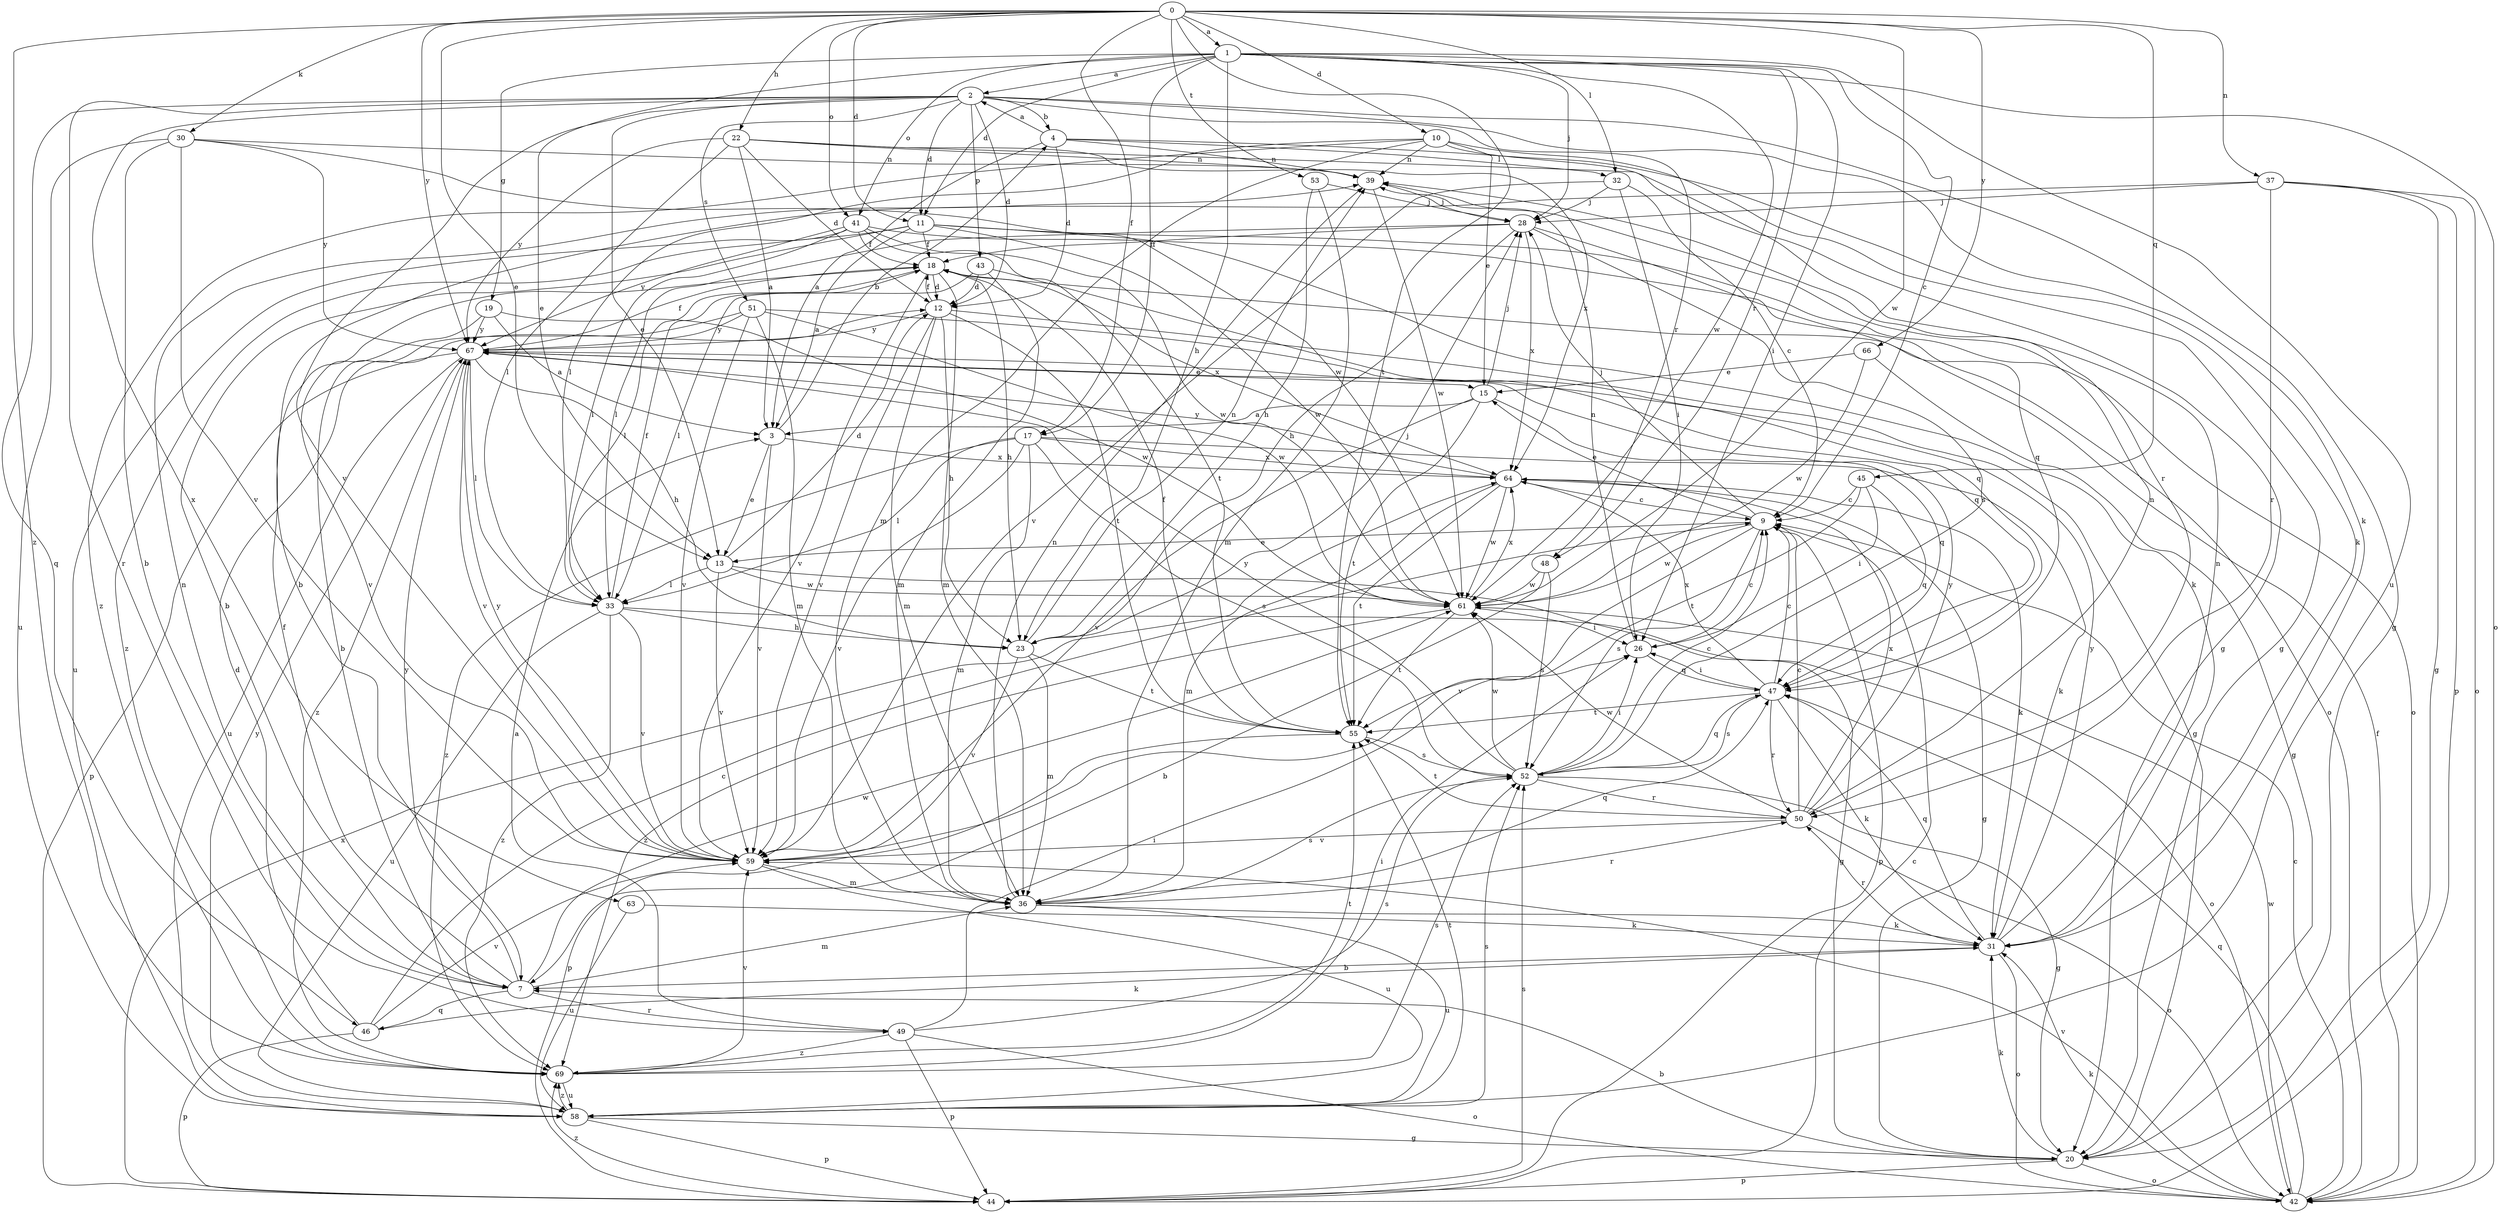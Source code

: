 strict digraph  {
0;
1;
2;
3;
4;
7;
9;
10;
11;
12;
13;
15;
17;
18;
19;
20;
22;
23;
26;
28;
30;
31;
32;
33;
36;
37;
39;
41;
42;
43;
44;
45;
46;
47;
48;
49;
50;
51;
52;
53;
55;
58;
59;
61;
63;
64;
66;
67;
69;
0 -> 1  [label=a];
0 -> 10  [label=d];
0 -> 11  [label=d];
0 -> 13  [label=e];
0 -> 17  [label=f];
0 -> 22  [label=h];
0 -> 30  [label=k];
0 -> 32  [label=l];
0 -> 37  [label=n];
0 -> 41  [label=o];
0 -> 45  [label=q];
0 -> 53  [label=t];
0 -> 55  [label=t];
0 -> 61  [label=w];
0 -> 66  [label=y];
0 -> 67  [label=y];
0 -> 69  [label=z];
1 -> 2  [label=a];
1 -> 9  [label=c];
1 -> 11  [label=d];
1 -> 13  [label=e];
1 -> 17  [label=f];
1 -> 19  [label=g];
1 -> 23  [label=h];
1 -> 26  [label=i];
1 -> 28  [label=j];
1 -> 41  [label=o];
1 -> 42  [label=o];
1 -> 48  [label=r];
1 -> 58  [label=u];
1 -> 61  [label=w];
2 -> 4  [label=b];
2 -> 11  [label=d];
2 -> 12  [label=d];
2 -> 13  [label=e];
2 -> 20  [label=g];
2 -> 31  [label=k];
2 -> 43  [label=p];
2 -> 46  [label=q];
2 -> 48  [label=r];
2 -> 49  [label=r];
2 -> 51  [label=s];
2 -> 59  [label=v];
2 -> 63  [label=x];
3 -> 4  [label=b];
3 -> 13  [label=e];
3 -> 59  [label=v];
3 -> 64  [label=x];
4 -> 2  [label=a];
4 -> 3  [label=a];
4 -> 12  [label=d];
4 -> 31  [label=k];
4 -> 32  [label=l];
4 -> 39  [label=n];
7 -> 18  [label=f];
7 -> 36  [label=m];
7 -> 39  [label=n];
7 -> 46  [label=q];
7 -> 49  [label=r];
7 -> 61  [label=w];
7 -> 67  [label=y];
9 -> 13  [label=e];
9 -> 15  [label=e];
9 -> 28  [label=j];
9 -> 44  [label=p];
9 -> 52  [label=s];
9 -> 59  [label=v];
9 -> 61  [label=w];
10 -> 15  [label=e];
10 -> 20  [label=g];
10 -> 33  [label=l];
10 -> 36  [label=m];
10 -> 39  [label=n];
10 -> 50  [label=r];
10 -> 69  [label=z];
11 -> 3  [label=a];
11 -> 7  [label=b];
11 -> 18  [label=f];
11 -> 31  [label=k];
11 -> 42  [label=o];
11 -> 61  [label=w];
11 -> 69  [label=z];
12 -> 18  [label=f];
12 -> 20  [label=g];
12 -> 23  [label=h];
12 -> 36  [label=m];
12 -> 55  [label=t];
12 -> 59  [label=v];
12 -> 67  [label=y];
13 -> 12  [label=d];
13 -> 20  [label=g];
13 -> 33  [label=l];
13 -> 59  [label=v];
13 -> 61  [label=w];
15 -> 3  [label=a];
15 -> 28  [label=j];
15 -> 47  [label=q];
15 -> 55  [label=t];
15 -> 59  [label=v];
17 -> 31  [label=k];
17 -> 33  [label=l];
17 -> 36  [label=m];
17 -> 52  [label=s];
17 -> 59  [label=v];
17 -> 64  [label=x];
17 -> 69  [label=z];
18 -> 12  [label=d];
18 -> 23  [label=h];
18 -> 33  [label=l];
18 -> 36  [label=m];
18 -> 59  [label=v];
18 -> 64  [label=x];
19 -> 3  [label=a];
19 -> 59  [label=v];
19 -> 61  [label=w];
19 -> 67  [label=y];
20 -> 7  [label=b];
20 -> 31  [label=k];
20 -> 42  [label=o];
20 -> 44  [label=p];
22 -> 3  [label=a];
22 -> 12  [label=d];
22 -> 20  [label=g];
22 -> 33  [label=l];
22 -> 39  [label=n];
22 -> 64  [label=x];
22 -> 67  [label=y];
23 -> 28  [label=j];
23 -> 36  [label=m];
23 -> 39  [label=n];
23 -> 55  [label=t];
23 -> 59  [label=v];
26 -> 9  [label=c];
26 -> 39  [label=n];
26 -> 47  [label=q];
28 -> 18  [label=f];
28 -> 23  [label=h];
28 -> 33  [label=l];
28 -> 47  [label=q];
28 -> 52  [label=s];
28 -> 64  [label=x];
30 -> 7  [label=b];
30 -> 39  [label=n];
30 -> 58  [label=u];
30 -> 59  [label=v];
30 -> 61  [label=w];
30 -> 67  [label=y];
31 -> 7  [label=b];
31 -> 39  [label=n];
31 -> 42  [label=o];
31 -> 47  [label=q];
31 -> 50  [label=r];
31 -> 67  [label=y];
32 -> 9  [label=c];
32 -> 26  [label=i];
32 -> 28  [label=j];
32 -> 59  [label=v];
33 -> 18  [label=f];
33 -> 23  [label=h];
33 -> 42  [label=o];
33 -> 58  [label=u];
33 -> 59  [label=v];
33 -> 69  [label=z];
36 -> 31  [label=k];
36 -> 39  [label=n];
36 -> 47  [label=q];
36 -> 50  [label=r];
36 -> 52  [label=s];
36 -> 58  [label=u];
37 -> 7  [label=b];
37 -> 20  [label=g];
37 -> 28  [label=j];
37 -> 42  [label=o];
37 -> 44  [label=p];
37 -> 50  [label=r];
39 -> 28  [label=j];
39 -> 61  [label=w];
41 -> 18  [label=f];
41 -> 33  [label=l];
41 -> 42  [label=o];
41 -> 55  [label=t];
41 -> 58  [label=u];
41 -> 61  [label=w];
41 -> 67  [label=y];
42 -> 9  [label=c];
42 -> 18  [label=f];
42 -> 31  [label=k];
42 -> 47  [label=q];
42 -> 59  [label=v];
42 -> 61  [label=w];
43 -> 12  [label=d];
43 -> 33  [label=l];
43 -> 36  [label=m];
43 -> 47  [label=q];
44 -> 9  [label=c];
44 -> 52  [label=s];
44 -> 64  [label=x];
44 -> 69  [label=z];
45 -> 9  [label=c];
45 -> 26  [label=i];
45 -> 47  [label=q];
45 -> 55  [label=t];
46 -> 9  [label=c];
46 -> 12  [label=d];
46 -> 31  [label=k];
46 -> 44  [label=p];
46 -> 59  [label=v];
47 -> 9  [label=c];
47 -> 26  [label=i];
47 -> 31  [label=k];
47 -> 50  [label=r];
47 -> 52  [label=s];
47 -> 55  [label=t];
47 -> 64  [label=x];
48 -> 7  [label=b];
48 -> 52  [label=s];
48 -> 61  [label=w];
49 -> 3  [label=a];
49 -> 26  [label=i];
49 -> 42  [label=o];
49 -> 44  [label=p];
49 -> 52  [label=s];
49 -> 69  [label=z];
50 -> 9  [label=c];
50 -> 39  [label=n];
50 -> 42  [label=o];
50 -> 55  [label=t];
50 -> 59  [label=v];
50 -> 61  [label=w];
50 -> 64  [label=x];
50 -> 67  [label=y];
51 -> 7  [label=b];
51 -> 36  [label=m];
51 -> 47  [label=q];
51 -> 59  [label=v];
51 -> 61  [label=w];
51 -> 67  [label=y];
52 -> 9  [label=c];
52 -> 20  [label=g];
52 -> 26  [label=i];
52 -> 47  [label=q];
52 -> 50  [label=r];
52 -> 61  [label=w];
52 -> 67  [label=y];
53 -> 23  [label=h];
53 -> 28  [label=j];
53 -> 36  [label=m];
55 -> 18  [label=f];
55 -> 44  [label=p];
55 -> 52  [label=s];
58 -> 20  [label=g];
58 -> 44  [label=p];
58 -> 52  [label=s];
58 -> 55  [label=t];
58 -> 67  [label=y];
58 -> 69  [label=z];
59 -> 36  [label=m];
59 -> 58  [label=u];
59 -> 67  [label=y];
61 -> 26  [label=i];
61 -> 55  [label=t];
61 -> 64  [label=x];
61 -> 69  [label=z];
63 -> 31  [label=k];
63 -> 58  [label=u];
64 -> 9  [label=c];
64 -> 20  [label=g];
64 -> 31  [label=k];
64 -> 36  [label=m];
64 -> 55  [label=t];
64 -> 61  [label=w];
64 -> 67  [label=y];
66 -> 15  [label=e];
66 -> 20  [label=g];
66 -> 61  [label=w];
67 -> 15  [label=e];
67 -> 18  [label=f];
67 -> 23  [label=h];
67 -> 33  [label=l];
67 -> 44  [label=p];
67 -> 58  [label=u];
67 -> 59  [label=v];
67 -> 69  [label=z];
69 -> 26  [label=i];
69 -> 52  [label=s];
69 -> 55  [label=t];
69 -> 58  [label=u];
69 -> 59  [label=v];
}
